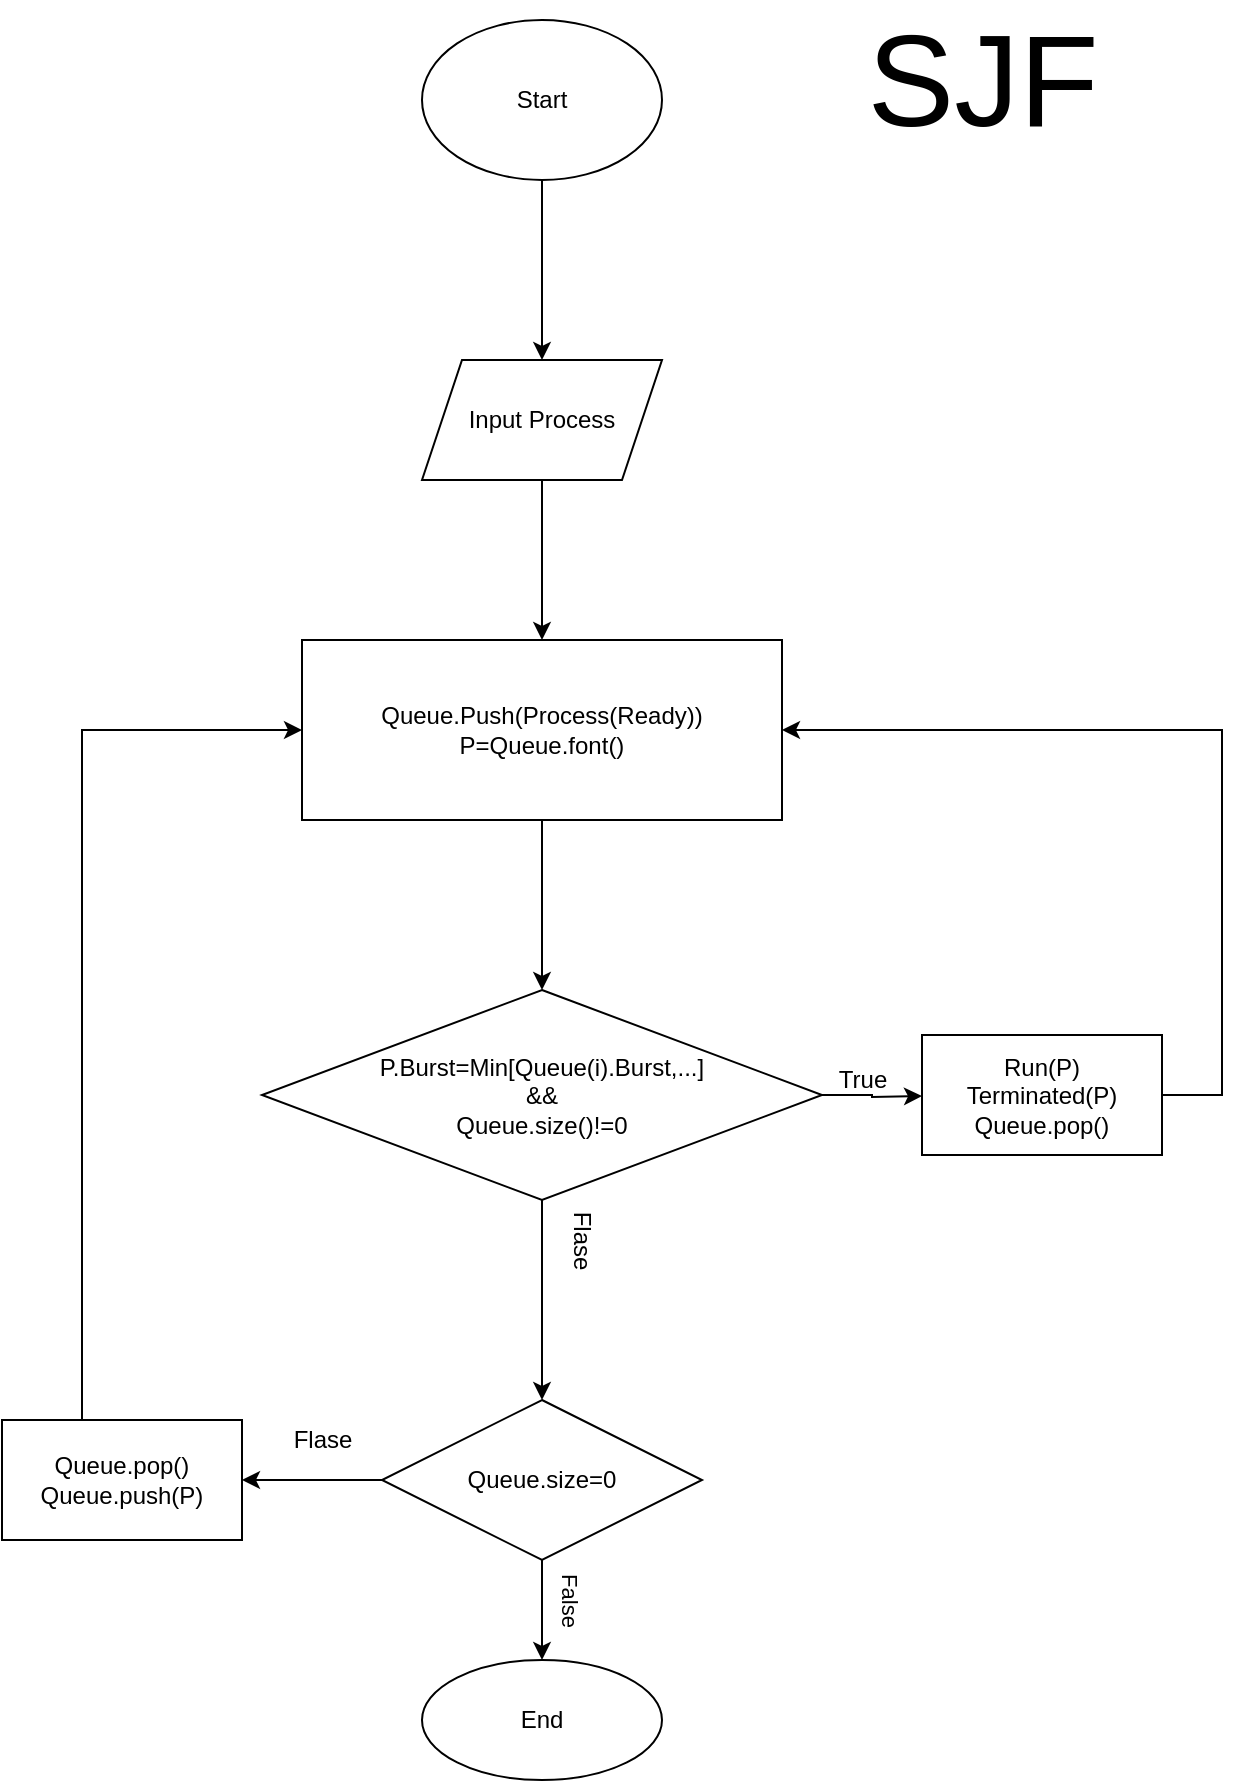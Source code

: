 <mxfile version="15.7.4" type="github">
  <diagram id="C5RBs43oDa-KdzZeNtuy" name="Page-1">
    <mxGraphModel dx="1564" dy="920" grid="1" gridSize="10" guides="1" tooltips="1" connect="1" arrows="1" fold="1" page="1" pageScale="1" pageWidth="827" pageHeight="1169" math="0" shadow="0">
      <root>
        <mxCell id="WIyWlLk6GJQsqaUBKTNV-0" />
        <mxCell id="WIyWlLk6GJQsqaUBKTNV-1" parent="WIyWlLk6GJQsqaUBKTNV-0" />
        <mxCell id="iEdOMIVq3G-N2h6gISAE-2" value="" style="edgeStyle=orthogonalEdgeStyle;rounded=0;orthogonalLoop=1;jettySize=auto;html=1;" parent="WIyWlLk6GJQsqaUBKTNV-1" source="iEdOMIVq3G-N2h6gISAE-0" target="iEdOMIVq3G-N2h6gISAE-1" edge="1">
          <mxGeometry relative="1" as="geometry" />
        </mxCell>
        <mxCell id="iEdOMIVq3G-N2h6gISAE-0" value="Start" style="ellipse;whiteSpace=wrap;html=1;" parent="WIyWlLk6GJQsqaUBKTNV-1" vertex="1">
          <mxGeometry x="320" y="40" width="120" height="80" as="geometry" />
        </mxCell>
        <mxCell id="iEdOMIVq3G-N2h6gISAE-4" value="" style="edgeStyle=orthogonalEdgeStyle;rounded=0;orthogonalLoop=1;jettySize=auto;html=1;" parent="WIyWlLk6GJQsqaUBKTNV-1" source="iEdOMIVq3G-N2h6gISAE-1" target="iEdOMIVq3G-N2h6gISAE-3" edge="1">
          <mxGeometry relative="1" as="geometry" />
        </mxCell>
        <mxCell id="iEdOMIVq3G-N2h6gISAE-1" value="Input Process" style="shape=parallelogram;perimeter=parallelogramPerimeter;whiteSpace=wrap;html=1;fixedSize=1;" parent="WIyWlLk6GJQsqaUBKTNV-1" vertex="1">
          <mxGeometry x="320" y="210" width="120" height="60" as="geometry" />
        </mxCell>
        <mxCell id="iEdOMIVq3G-N2h6gISAE-6" value="" style="edgeStyle=orthogonalEdgeStyle;rounded=0;orthogonalLoop=1;jettySize=auto;html=1;" parent="WIyWlLk6GJQsqaUBKTNV-1" source="iEdOMIVq3G-N2h6gISAE-3" target="iEdOMIVq3G-N2h6gISAE-5" edge="1">
          <mxGeometry relative="1" as="geometry" />
        </mxCell>
        <mxCell id="iEdOMIVq3G-N2h6gISAE-3" value="Queue.Push(Process(Ready))&lt;br&gt;P=Queue.font()" style="whiteSpace=wrap;html=1;" parent="WIyWlLk6GJQsqaUBKTNV-1" vertex="1">
          <mxGeometry x="260" y="350" width="240" height="90" as="geometry" />
        </mxCell>
        <mxCell id="iEdOMIVq3G-N2h6gISAE-8" value="" style="edgeStyle=orthogonalEdgeStyle;rounded=0;orthogonalLoop=1;jettySize=auto;html=1;" parent="WIyWlLk6GJQsqaUBKTNV-1" source="iEdOMIVq3G-N2h6gISAE-5" edge="1">
          <mxGeometry relative="1" as="geometry">
            <mxPoint x="570" y="578" as="targetPoint" />
          </mxGeometry>
        </mxCell>
        <mxCell id="lMRALmbY9cwCMeXO5Jfr-0" style="edgeStyle=orthogonalEdgeStyle;rounded=0;orthogonalLoop=1;jettySize=auto;html=1;entryX=0.5;entryY=0;entryDx=0;entryDy=0;fontSize=11;" edge="1" parent="WIyWlLk6GJQsqaUBKTNV-1" source="iEdOMIVq3G-N2h6gISAE-5" target="iEdOMIVq3G-N2h6gISAE-17">
          <mxGeometry relative="1" as="geometry" />
        </mxCell>
        <mxCell id="iEdOMIVq3G-N2h6gISAE-5" value="P.Burst=Min[Queue(i).Burst,...]&lt;br&gt;&amp;amp;&amp;amp;&lt;br&gt;Queue.size()!=0" style="rhombus;whiteSpace=wrap;html=1;" parent="WIyWlLk6GJQsqaUBKTNV-1" vertex="1">
          <mxGeometry x="240" y="525" width="280" height="105" as="geometry" />
        </mxCell>
        <mxCell id="iEdOMIVq3G-N2h6gISAE-12" style="edgeStyle=orthogonalEdgeStyle;rounded=0;orthogonalLoop=1;jettySize=auto;html=1;entryX=1;entryY=0.5;entryDx=0;entryDy=0;" parent="WIyWlLk6GJQsqaUBKTNV-1" source="iEdOMIVq3G-N2h6gISAE-11" target="iEdOMIVq3G-N2h6gISAE-3" edge="1">
          <mxGeometry relative="1" as="geometry">
            <Array as="points">
              <mxPoint x="720" y="578" />
              <mxPoint x="720" y="395" />
            </Array>
          </mxGeometry>
        </mxCell>
        <mxCell id="iEdOMIVq3G-N2h6gISAE-11" value="Run(P)&lt;br&gt;Terminated(P)&lt;br&gt;Queue.pop()" style="whiteSpace=wrap;html=1;" parent="WIyWlLk6GJQsqaUBKTNV-1" vertex="1">
          <mxGeometry x="570" y="547.5" width="120" height="60" as="geometry" />
        </mxCell>
        <mxCell id="iEdOMIVq3G-N2h6gISAE-13" value="True" style="text;html=1;align=center;verticalAlign=middle;resizable=0;points=[];autosize=1;strokeColor=none;fillColor=none;" parent="WIyWlLk6GJQsqaUBKTNV-1" vertex="1">
          <mxGeometry x="520" y="560" width="40" height="20" as="geometry" />
        </mxCell>
        <mxCell id="lMRALmbY9cwCMeXO5Jfr-3" style="edgeStyle=orthogonalEdgeStyle;rounded=0;orthogonalLoop=1;jettySize=auto;html=1;entryX=0.5;entryY=0;entryDx=0;entryDy=0;fontSize=11;" edge="1" parent="WIyWlLk6GJQsqaUBKTNV-1" source="iEdOMIVq3G-N2h6gISAE-17" target="iEdOMIVq3G-N2h6gISAE-19">
          <mxGeometry relative="1" as="geometry" />
        </mxCell>
        <mxCell id="lMRALmbY9cwCMeXO5Jfr-5" style="edgeStyle=orthogonalEdgeStyle;rounded=0;orthogonalLoop=1;jettySize=auto;html=1;entryX=1;entryY=0.5;entryDx=0;entryDy=0;fontSize=11;" edge="1" parent="WIyWlLk6GJQsqaUBKTNV-1" source="iEdOMIVq3G-N2h6gISAE-17" target="iEdOMIVq3G-N2h6gISAE-26">
          <mxGeometry relative="1" as="geometry" />
        </mxCell>
        <mxCell id="iEdOMIVq3G-N2h6gISAE-17" value="Queue.size=0" style="rhombus;whiteSpace=wrap;html=1;" parent="WIyWlLk6GJQsqaUBKTNV-1" vertex="1">
          <mxGeometry x="300" y="730" width="160" height="80" as="geometry" />
        </mxCell>
        <mxCell id="iEdOMIVq3G-N2h6gISAE-23" value="Flase" style="text;html=1;align=center;verticalAlign=middle;resizable=0;points=[];autosize=1;strokeColor=none;fillColor=none;rotation=90;" parent="WIyWlLk6GJQsqaUBKTNV-1" vertex="1">
          <mxGeometry x="380" y="640" width="40" height="20" as="geometry" />
        </mxCell>
        <mxCell id="lMRALmbY9cwCMeXO5Jfr-6" style="edgeStyle=orthogonalEdgeStyle;rounded=0;orthogonalLoop=1;jettySize=auto;html=1;entryX=0;entryY=0.5;entryDx=0;entryDy=0;fontSize=11;" edge="1" parent="WIyWlLk6GJQsqaUBKTNV-1" source="iEdOMIVq3G-N2h6gISAE-26" target="iEdOMIVq3G-N2h6gISAE-3">
          <mxGeometry relative="1" as="geometry">
            <Array as="points">
              <mxPoint x="150" y="395" />
            </Array>
          </mxGeometry>
        </mxCell>
        <mxCell id="iEdOMIVq3G-N2h6gISAE-26" value="Queue.pop()&lt;br&gt;Queue.push(P)" style="whiteSpace=wrap;html=1;" parent="WIyWlLk6GJQsqaUBKTNV-1" vertex="1">
          <mxGeometry x="110" y="740" width="120" height="60" as="geometry" />
        </mxCell>
        <mxCell id="iEdOMIVq3G-N2h6gISAE-28" value="Flase" style="text;html=1;align=center;verticalAlign=middle;resizable=0;points=[];autosize=1;strokeColor=none;fillColor=none;" parent="WIyWlLk6GJQsqaUBKTNV-1" vertex="1">
          <mxGeometry x="250" y="740" width="40" height="20" as="geometry" />
        </mxCell>
        <mxCell id="iEdOMIVq3G-N2h6gISAE-30" value="SJF" style="text;html=1;align=center;verticalAlign=middle;resizable=0;points=[];autosize=1;strokeColor=none;fillColor=none;strokeWidth=3;fontSize=65;" parent="WIyWlLk6GJQsqaUBKTNV-1" vertex="1">
          <mxGeometry x="535" y="30" width="130" height="80" as="geometry" />
        </mxCell>
        <mxCell id="iEdOMIVq3G-N2h6gISAE-19" value="End" style="ellipse;whiteSpace=wrap;html=1;" parent="WIyWlLk6GJQsqaUBKTNV-1" vertex="1">
          <mxGeometry x="320" y="860" width="120" height="60" as="geometry" />
        </mxCell>
        <mxCell id="lMRALmbY9cwCMeXO5Jfr-4" value="False" style="text;html=1;align=center;verticalAlign=middle;resizable=0;points=[];autosize=1;strokeColor=none;fillColor=none;fontSize=11;rotation=90;" vertex="1" parent="WIyWlLk6GJQsqaUBKTNV-1">
          <mxGeometry x="374" y="820" width="40" height="20" as="geometry" />
        </mxCell>
      </root>
    </mxGraphModel>
  </diagram>
</mxfile>
